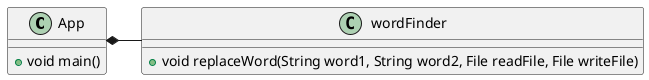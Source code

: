 @startuml
class App {
    +void main()
}

class wordFinder{
    +void replaceWord(String word1, String word2, File readFile, File writeFile)
}

App *- wordFinder
@enduml